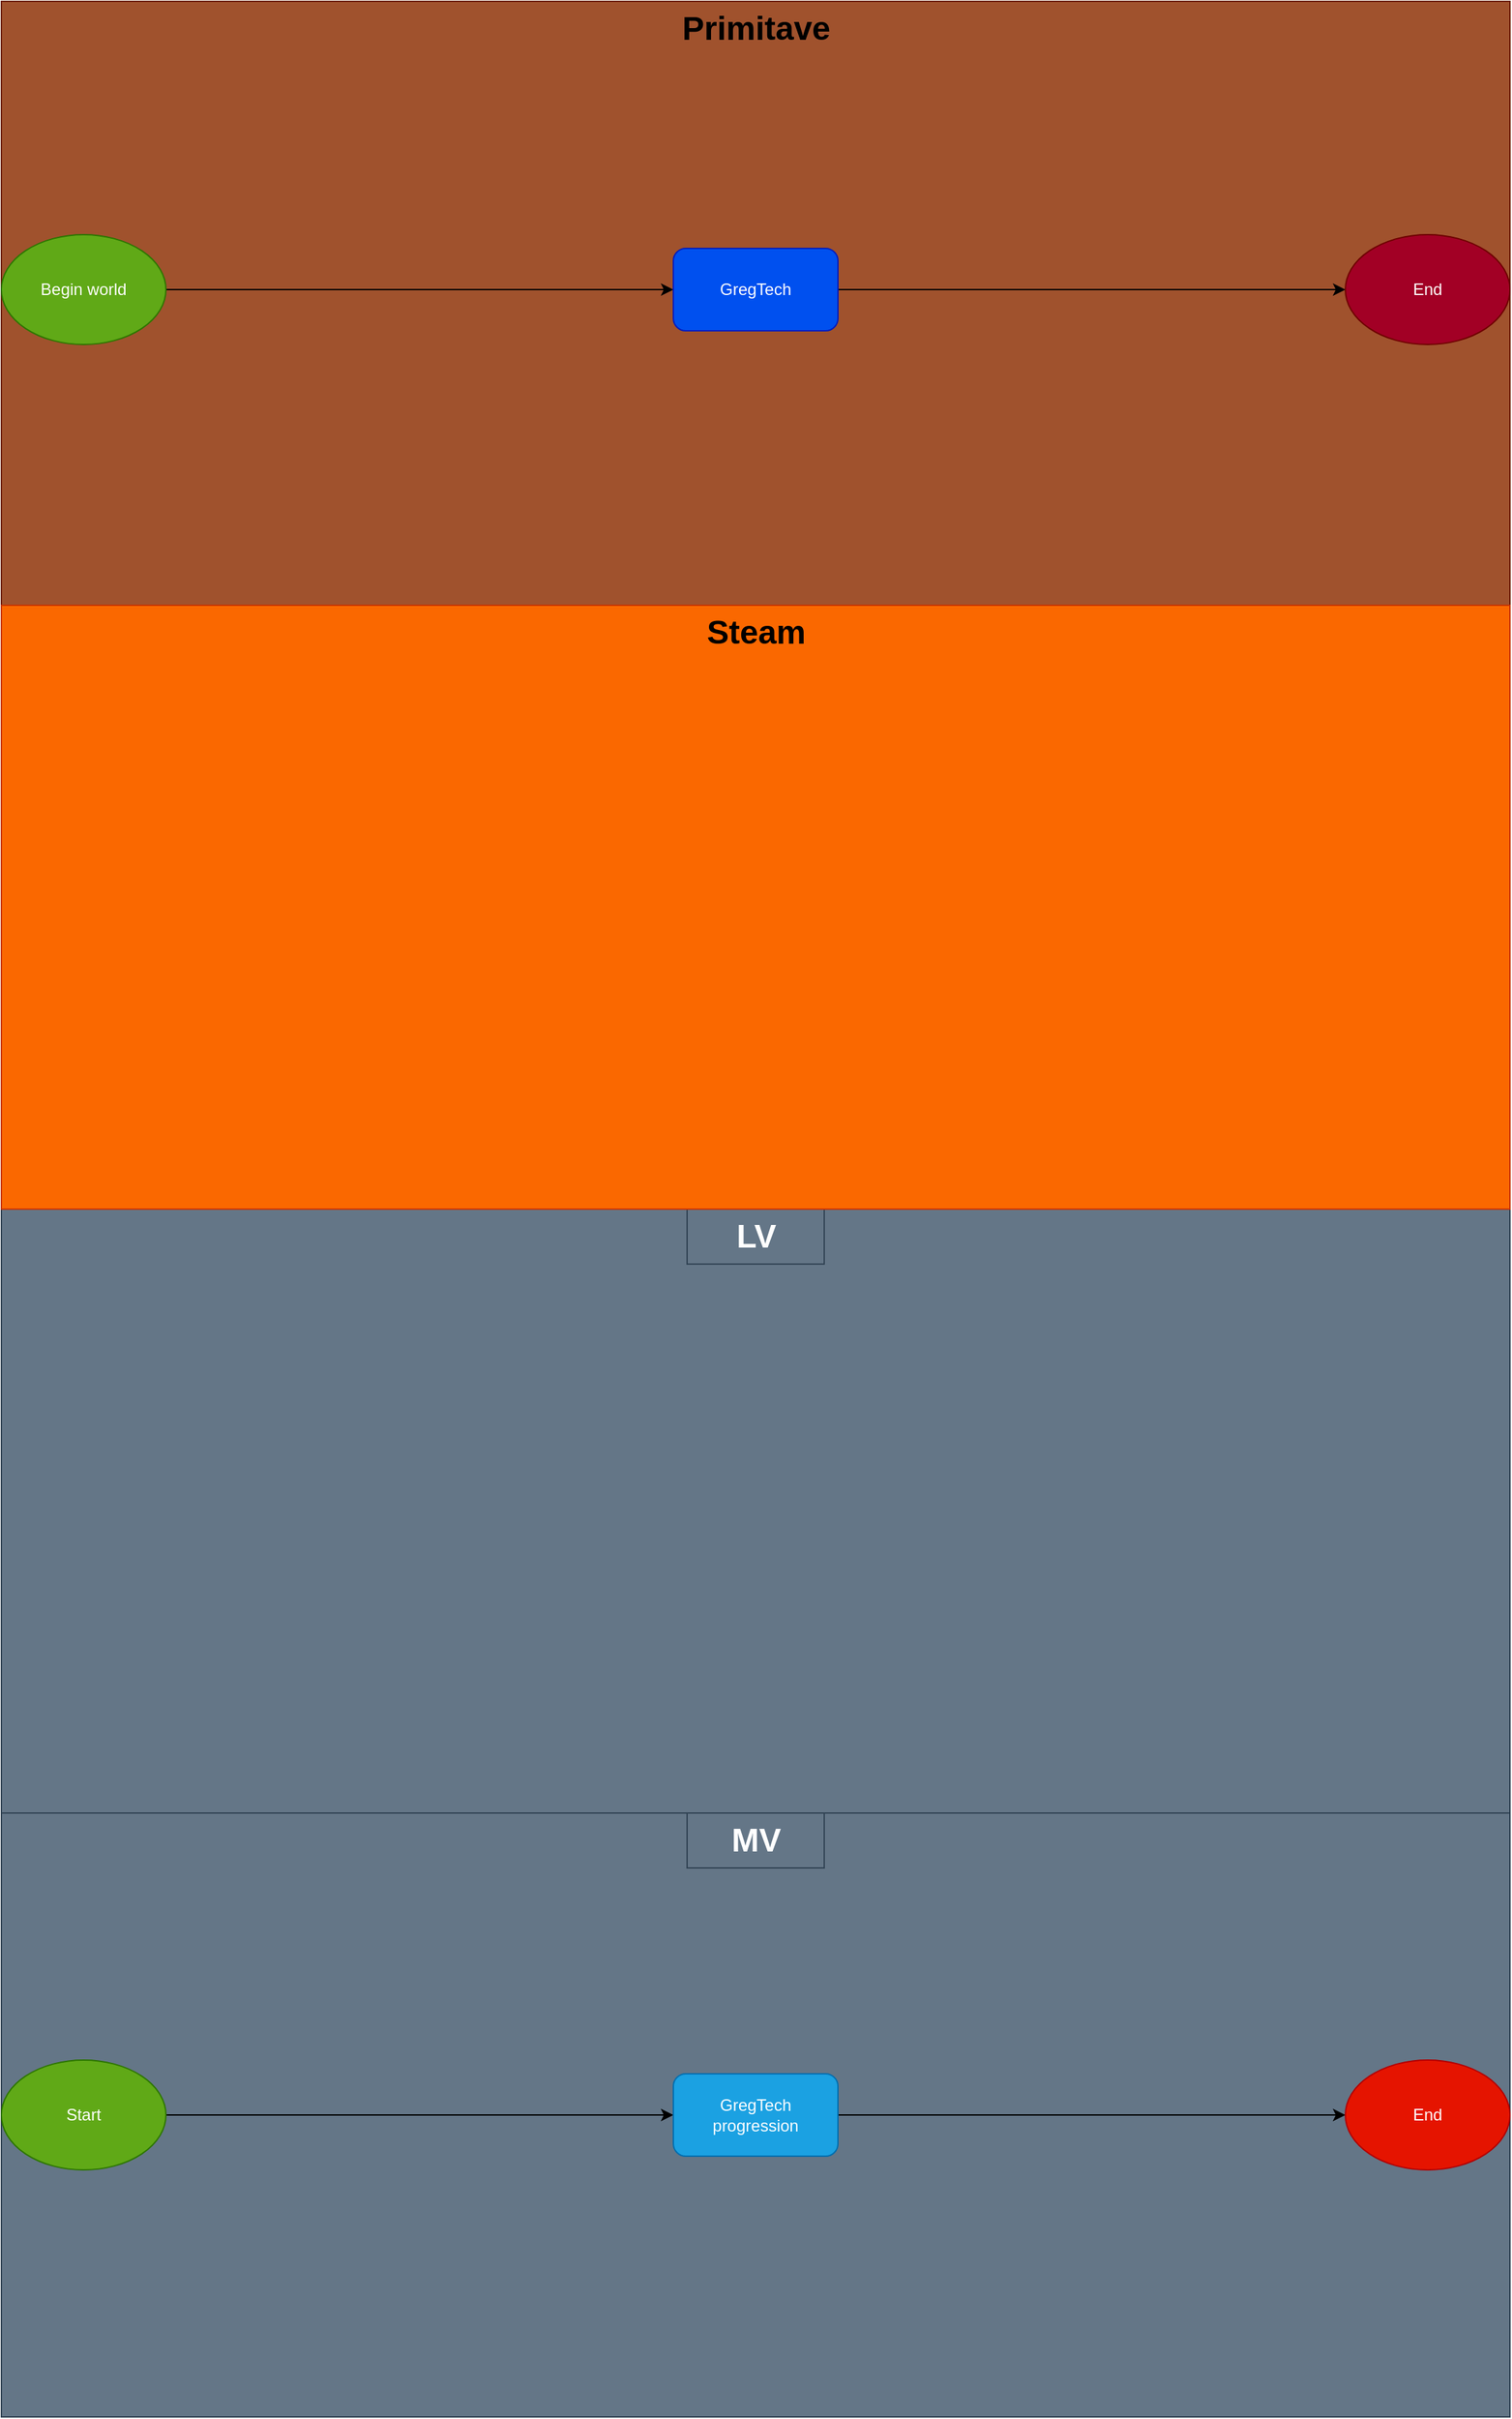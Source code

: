 <mxfile>
    <diagram id="u9RHYOtOhHatGjaQL5hK" name="Page-1">
        <mxGraphModel dx="1014" dy="779" grid="1" gridSize="10" guides="1" tooltips="1" connect="1" arrows="1" fold="1" page="1" pageScale="1" pageWidth="1100" pageHeight="1700" math="0" shadow="0">
            <root>
                <mxCell id="0"/>
                <mxCell id="1" parent="0"/>
                <mxCell id="48" value="" style="group" vertex="1" connectable="0" parent="1">
                    <mxGeometry width="1100" height="440" as="geometry"/>
                </mxCell>
                <mxCell id="12" value="" style="rounded=0;whiteSpace=wrap;html=1;fillColor=#a0522d;fontColor=#ffffff;strokeColor=#6D1F00;" parent="48" vertex="1">
                    <mxGeometry width="1100" height="440" as="geometry"/>
                </mxCell>
                <mxCell id="14" value="Primitave" style="text;strokeColor=none;fillColor=none;html=1;fontSize=24;fontStyle=1;verticalAlign=middle;align=center;" parent="48" vertex="1">
                    <mxGeometry x="500" width="100" height="40" as="geometry"/>
                </mxCell>
                <mxCell id="45" value="" style="group" vertex="1" connectable="0" parent="1">
                    <mxGeometry y="1320" width="1100" height="440" as="geometry"/>
                </mxCell>
                <mxCell id="35" value="" style="rounded=0;whiteSpace=wrap;html=1;fillColor=#647687;strokeColor=#314354;fontColor=#ffffff;" parent="45" vertex="1">
                    <mxGeometry width="1100" height="440" as="geometry"/>
                </mxCell>
                <mxCell id="34" value="MV" style="text;strokeColor=#314354;fillColor=#647687;html=1;fontSize=24;fontStyle=1;verticalAlign=middle;align=center;fontColor=#ffffff;" parent="45" vertex="1">
                    <mxGeometry x="500" width="100" height="40" as="geometry"/>
                </mxCell>
                <mxCell id="20" style="edgeStyle=none;html=1;entryX=0;entryY=0.5;entryDx=0;entryDy=0;" parent="1" source="18" target="19" edge="1">
                    <mxGeometry relative="1" as="geometry"/>
                </mxCell>
                <mxCell id="18" value="Begin world" style="ellipse;whiteSpace=wrap;html=1;fillColor=#60a917;fontColor=#ffffff;strokeColor=#2D7600;" parent="1" vertex="1">
                    <mxGeometry y="170" width="120" height="80" as="geometry"/>
                </mxCell>
                <mxCell id="23" style="edgeStyle=none;html=1;" parent="1" source="19" target="21" edge="1">
                    <mxGeometry relative="1" as="geometry"/>
                </mxCell>
                <mxCell id="19" value="GregTech" style="rounded=1;whiteSpace=wrap;html=1;fillColor=#0050ef;fontColor=#ffffff;strokeColor=#001DBC;" parent="1" vertex="1">
                    <mxGeometry x="490" y="180" width="120" height="60" as="geometry"/>
                </mxCell>
                <mxCell id="21" value="End" style="ellipse;whiteSpace=wrap;html=1;fillColor=#a20025;fontColor=#ffffff;strokeColor=#6F0000;" parent="1" vertex="1">
                    <mxGeometry x="980" y="170" width="120" height="80" as="geometry"/>
                </mxCell>
                <mxCell id="40" style="edgeStyle=none;html=1;" parent="1" source="36" target="39" edge="1">
                    <mxGeometry relative="1" as="geometry"/>
                </mxCell>
                <mxCell id="36" value="Start" style="ellipse;whiteSpace=wrap;html=1;fillColor=#60a917;fontColor=#ffffff;strokeColor=#2D7600;" parent="1" vertex="1">
                    <mxGeometry y="1500" width="120" height="80" as="geometry"/>
                </mxCell>
                <mxCell id="43" style="edgeStyle=none;html=1;entryX=0;entryY=0.5;entryDx=0;entryDy=0;" parent="1" source="39" target="41" edge="1">
                    <mxGeometry relative="1" as="geometry"/>
                </mxCell>
                <mxCell id="39" value="GregTech progression" style="rounded=1;whiteSpace=wrap;html=1;fillColor=#1ba1e2;fontColor=#ffffff;strokeColor=#006EAF;" parent="1" vertex="1">
                    <mxGeometry x="490" y="1510" width="120" height="60" as="geometry"/>
                </mxCell>
                <mxCell id="41" value="End" style="ellipse;whiteSpace=wrap;html=1;fillColor=#e51400;fontColor=#ffffff;strokeColor=#B20000;" parent="1" vertex="1">
                    <mxGeometry x="980" y="1500" width="120" height="80" as="geometry"/>
                </mxCell>
                <mxCell id="46" value="" style="group" vertex="1" connectable="0" parent="1">
                    <mxGeometry y="880" width="1100" height="440" as="geometry"/>
                </mxCell>
                <mxCell id="26" value="" style="rounded=0;whiteSpace=wrap;html=1;fillColor=#647687;strokeColor=#314354;fontColor=#ffffff;" parent="46" vertex="1">
                    <mxGeometry width="1100" height="440" as="geometry"/>
                </mxCell>
                <mxCell id="27" value="LV" style="text;strokeColor=#314354;fillColor=#647687;html=1;fontSize=24;fontStyle=1;verticalAlign=middle;align=center;fontColor=#ffffff;" parent="46" vertex="1">
                    <mxGeometry x="500" width="100" height="40" as="geometry"/>
                </mxCell>
                <mxCell id="47" value="" style="group" vertex="1" connectable="0" parent="1">
                    <mxGeometry y="440" width="1100" height="440" as="geometry"/>
                </mxCell>
                <mxCell id="24" value="" style="rounded=0;whiteSpace=wrap;html=1;fillColor=#fa6800;fontColor=#000000;strokeColor=#C73500;" parent="47" vertex="1">
                    <mxGeometry width="1100" height="440" as="geometry"/>
                </mxCell>
                <mxCell id="25" value="Steam" style="text;strokeColor=none;fillColor=none;html=1;fontSize=24;fontStyle=1;verticalAlign=middle;align=center;" parent="47" vertex="1">
                    <mxGeometry x="500" width="100" height="40" as="geometry"/>
                </mxCell>
            </root>
        </mxGraphModel>
    </diagram>
</mxfile>